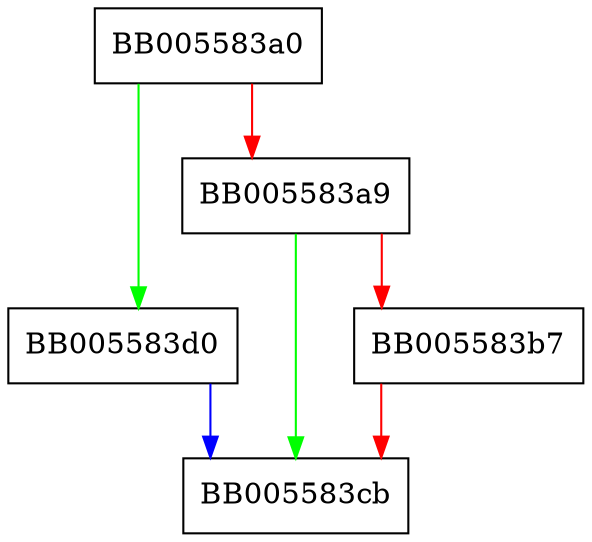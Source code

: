 digraph OSSL_CMP_CTX_reqExtensions_have_SAN {
  node [shape="box"];
  graph [splines=ortho];
  BB005583a0 -> BB005583d0 [color="green"];
  BB005583a0 -> BB005583a9 [color="red"];
  BB005583a9 -> BB005583cb [color="green"];
  BB005583a9 -> BB005583b7 [color="red"];
  BB005583b7 -> BB005583cb [color="red"];
  BB005583d0 -> BB005583cb [color="blue"];
}